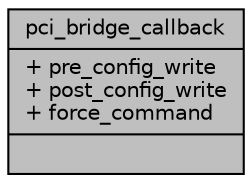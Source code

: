 digraph "pci_bridge_callback"
{
 // LATEX_PDF_SIZE
  edge [fontname="Helvetica",fontsize="10",labelfontname="Helvetica",labelfontsize="10"];
  node [fontname="Helvetica",fontsize="10",shape=record];
  Node1 [label="{pci_bridge_callback\n|+ pre_config_write\l+ post_config_write\l+ force_command\l|}",height=0.2,width=0.4,color="black", fillcolor="grey75", style="filled", fontcolor="black",tooltip=" "];
}
